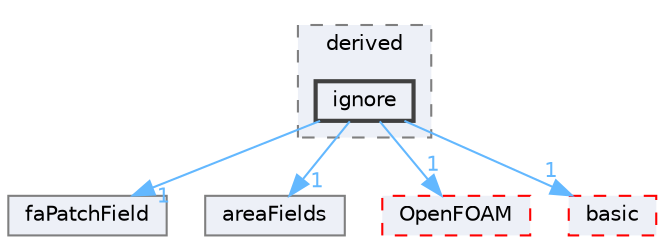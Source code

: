 digraph "src/finiteArea/fields/faPatchFields/derived/ignore"
{
 // LATEX_PDF_SIZE
  bgcolor="transparent";
  edge [fontname=Helvetica,fontsize=10,labelfontname=Helvetica,labelfontsize=10];
  node [fontname=Helvetica,fontsize=10,shape=box,height=0.2,width=0.4];
  compound=true
  subgraph clusterdir_e199f5c11b5a7f232da4f9fe7f7d8b60 {
    graph [ bgcolor="#edf0f7", pencolor="grey50", label="derived", fontname=Helvetica,fontsize=10 style="filled,dashed", URL="dir_e199f5c11b5a7f232da4f9fe7f7d8b60.html",tooltip=""]
  dir_881bbd9e092c358e21873b7fb4ffdaa8 [label="ignore", fillcolor="#edf0f7", color="grey25", style="filled,bold", URL="dir_881bbd9e092c358e21873b7fb4ffdaa8.html",tooltip=""];
  }
  dir_45bb735b99283f509e93082dc5349c43 [label="faPatchField", fillcolor="#edf0f7", color="grey50", style="filled", URL="dir_45bb735b99283f509e93082dc5349c43.html",tooltip=""];
  dir_daaae48b02afa3c7d2f12c306bc03aaf [label="areaFields", fillcolor="#edf0f7", color="grey50", style="filled", URL="dir_daaae48b02afa3c7d2f12c306bc03aaf.html",tooltip=""];
  dir_c5473ff19b20e6ec4dfe5c310b3778a8 [label="OpenFOAM", fillcolor="#edf0f7", color="red", style="filled,dashed", URL="dir_c5473ff19b20e6ec4dfe5c310b3778a8.html",tooltip=""];
  dir_a3ace091d9f29f1a163e7ddba3bdb43a [label="basic", fillcolor="#edf0f7", color="red", style="filled,dashed", URL="dir_a3ace091d9f29f1a163e7ddba3bdb43a.html",tooltip=""];
  dir_881bbd9e092c358e21873b7fb4ffdaa8->dir_45bb735b99283f509e93082dc5349c43 [headlabel="1", labeldistance=1.5 headhref="dir_001785_001306.html" href="dir_001785_001306.html" color="steelblue1" fontcolor="steelblue1"];
  dir_881bbd9e092c358e21873b7fb4ffdaa8->dir_a3ace091d9f29f1a163e7ddba3bdb43a [headlabel="1", labeldistance=1.5 headhref="dir_001785_000206.html" href="dir_001785_000206.html" color="steelblue1" fontcolor="steelblue1"];
  dir_881bbd9e092c358e21873b7fb4ffdaa8->dir_c5473ff19b20e6ec4dfe5c310b3778a8 [headlabel="1", labeldistance=1.5 headhref="dir_001785_002695.html" href="dir_001785_002695.html" color="steelblue1" fontcolor="steelblue1"];
  dir_881bbd9e092c358e21873b7fb4ffdaa8->dir_daaae48b02afa3c7d2f12c306bc03aaf [headlabel="1", labeldistance=1.5 headhref="dir_001785_000120.html" href="dir_001785_000120.html" color="steelblue1" fontcolor="steelblue1"];
}
